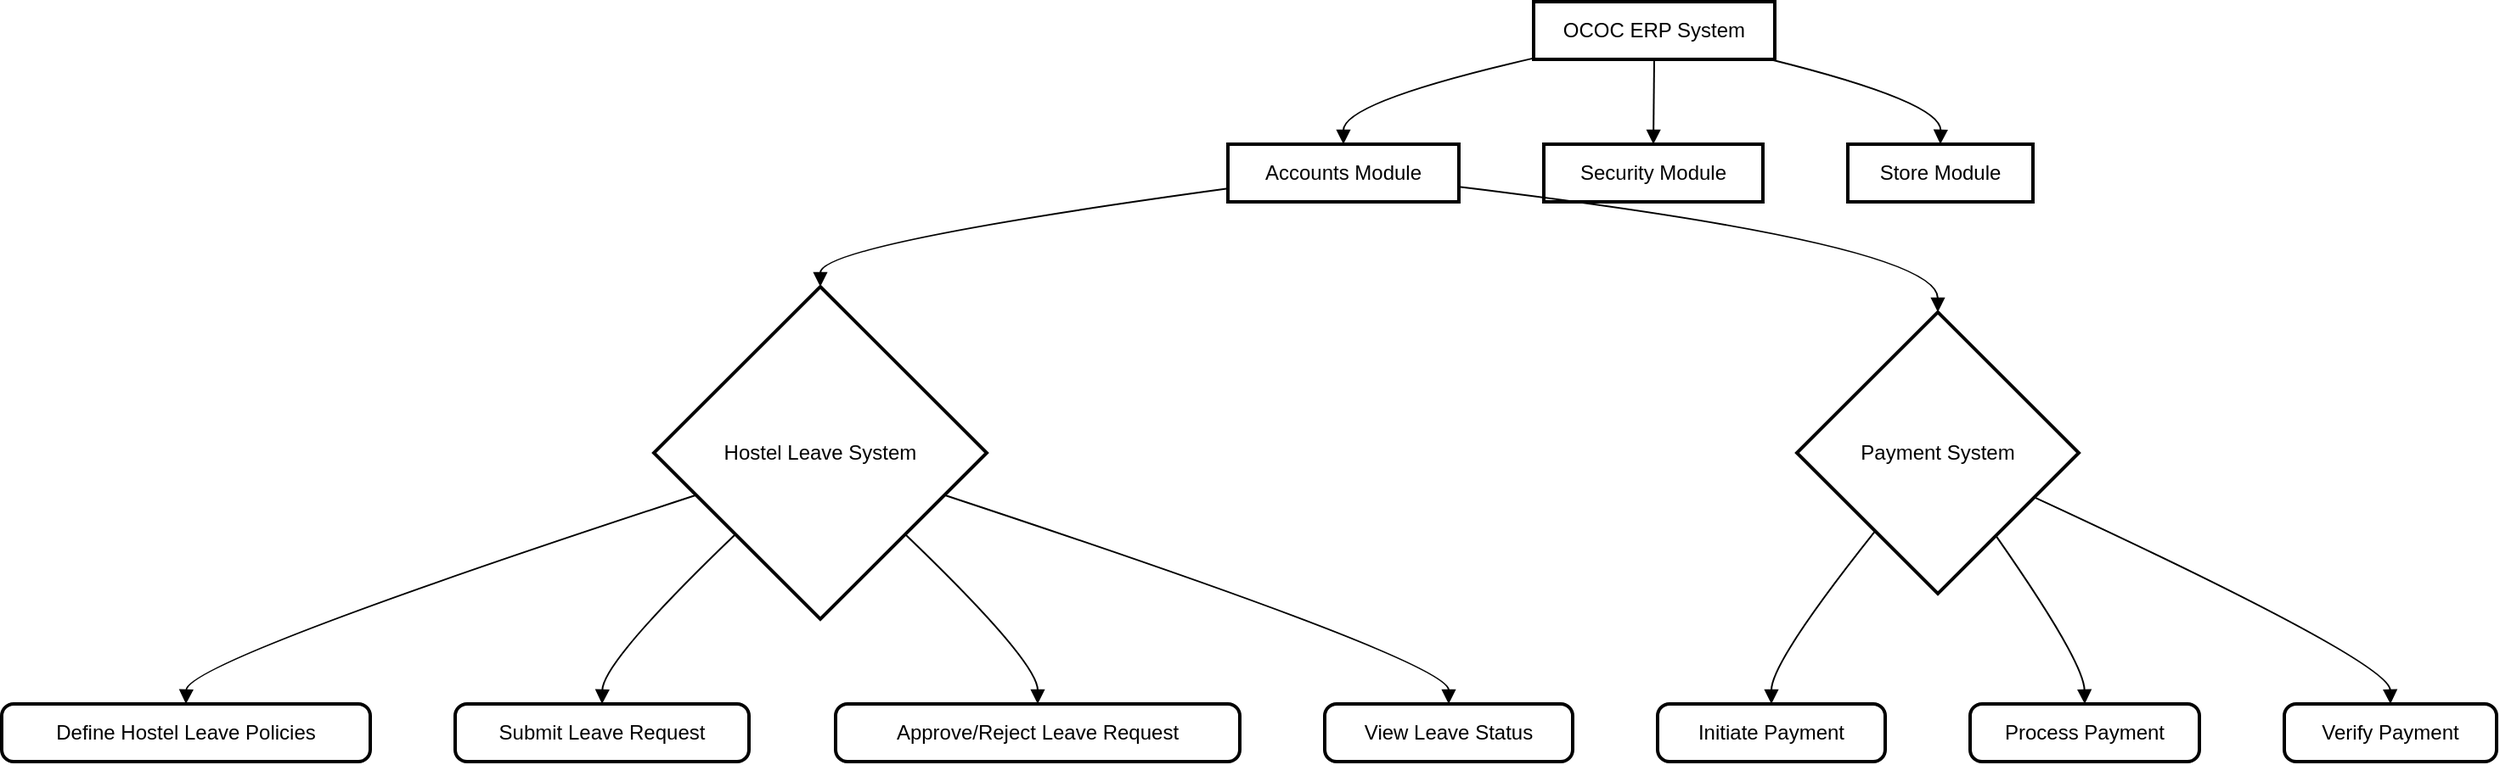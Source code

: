 <mxfile version="24.6.4" type="github">
  <diagram name="Page-1" id="TxyFTd0AIJjV06XxXF0B">
    <mxGraphModel>
      <root>
        <mxCell id="0" />
        <mxCell id="1" parent="0" />
        <mxCell id="2" value="OCOC ERP System" style="whiteSpace=wrap;strokeWidth=2;" vertex="1" parent="1">
          <mxGeometry x="902" width="142" height="34" as="geometry" />
        </mxCell>
        <mxCell id="3" value="Accounts Module" style="whiteSpace=wrap;strokeWidth=2;" vertex="1" parent="1">
          <mxGeometry x="722" y="84" width="136" height="34" as="geometry" />
        </mxCell>
        <mxCell id="4" value="Security Module" style="whiteSpace=wrap;strokeWidth=2;" vertex="1" parent="1">
          <mxGeometry x="908" y="84" width="129" height="34" as="geometry" />
        </mxCell>
        <mxCell id="5" value="Store Module" style="whiteSpace=wrap;strokeWidth=2;" vertex="1" parent="1">
          <mxGeometry x="1087" y="84" width="109" height="34" as="geometry" />
        </mxCell>
        <mxCell id="6" value="Hostel Leave System" style="rhombus;strokeWidth=2;whiteSpace=wrap;" vertex="1" parent="1">
          <mxGeometry x="384" y="168" width="196" height="196" as="geometry" />
        </mxCell>
        <mxCell id="7" value="Payment System" style="rhombus;strokeWidth=2;whiteSpace=wrap;" vertex="1" parent="1">
          <mxGeometry x="1057" y="183" width="166" height="166" as="geometry" />
        </mxCell>
        <mxCell id="8" value="Define Hostel Leave Policies" style="rounded=1;absoluteArcSize=1;arcSize=14;whiteSpace=wrap;strokeWidth=2;" vertex="1" parent="1">
          <mxGeometry y="414" width="217" height="34" as="geometry" />
        </mxCell>
        <mxCell id="9" value="Submit Leave Request" style="rounded=1;absoluteArcSize=1;arcSize=14;whiteSpace=wrap;strokeWidth=2;" vertex="1" parent="1">
          <mxGeometry x="267" y="414" width="173" height="34" as="geometry" />
        </mxCell>
        <mxCell id="10" value="Approve/Reject Leave Request" style="rounded=1;absoluteArcSize=1;arcSize=14;whiteSpace=wrap;strokeWidth=2;" vertex="1" parent="1">
          <mxGeometry x="491" y="414" width="238" height="34" as="geometry" />
        </mxCell>
        <mxCell id="11" value="View Leave Status" style="rounded=1;absoluteArcSize=1;arcSize=14;whiteSpace=wrap;strokeWidth=2;" vertex="1" parent="1">
          <mxGeometry x="779" y="414" width="146" height="34" as="geometry" />
        </mxCell>
        <mxCell id="12" value="Initiate Payment" style="rounded=1;absoluteArcSize=1;arcSize=14;whiteSpace=wrap;strokeWidth=2;" vertex="1" parent="1">
          <mxGeometry x="975" y="414" width="134" height="34" as="geometry" />
        </mxCell>
        <mxCell id="13" value="Process Payment" style="rounded=1;absoluteArcSize=1;arcSize=14;whiteSpace=wrap;strokeWidth=2;" vertex="1" parent="1">
          <mxGeometry x="1159" y="414" width="135" height="34" as="geometry" />
        </mxCell>
        <mxCell id="14" value="Verify Payment" style="rounded=1;absoluteArcSize=1;arcSize=14;whiteSpace=wrap;strokeWidth=2;" vertex="1" parent="1">
          <mxGeometry x="1344" y="414" width="125" height="34" as="geometry" />
        </mxCell>
        <mxCell id="15" value="" style="curved=1;startArrow=none;endArrow=block;exitX=0;exitY=0.98;entryX=0.5;entryY=0;" edge="1" parent="1" source="2" target="3">
          <mxGeometry relative="1" as="geometry">
            <Array as="points">
              <mxPoint x="790" y="59" />
            </Array>
          </mxGeometry>
        </mxCell>
        <mxCell id="16" value="" style="curved=1;startArrow=none;endArrow=block;exitX=0.5;exitY=1;entryX=0.5;entryY=0;" edge="1" parent="1" source="2" target="4">
          <mxGeometry relative="1" as="geometry">
            <Array as="points" />
          </mxGeometry>
        </mxCell>
        <mxCell id="17" value="" style="curved=1;startArrow=none;endArrow=block;exitX=0.98;exitY=1;entryX=0.5;entryY=0;" edge="1" parent="1" source="2" target="5">
          <mxGeometry relative="1" as="geometry">
            <Array as="points">
              <mxPoint x="1142" y="59" />
            </Array>
          </mxGeometry>
        </mxCell>
        <mxCell id="18" value="" style="curved=1;startArrow=none;endArrow=block;exitX=0;exitY=0.77;entryX=0.5;entryY=0;" edge="1" parent="1" source="3" target="6">
          <mxGeometry relative="1" as="geometry">
            <Array as="points">
              <mxPoint x="482" y="143" />
            </Array>
          </mxGeometry>
        </mxCell>
        <mxCell id="19" value="" style="curved=1;startArrow=none;endArrow=block;exitX=1;exitY=0.74;entryX=0.5;entryY=0;" edge="1" parent="1" source="3" target="7">
          <mxGeometry relative="1" as="geometry">
            <Array as="points">
              <mxPoint x="1140" y="143" />
            </Array>
          </mxGeometry>
        </mxCell>
        <mxCell id="20" value="" style="curved=1;startArrow=none;endArrow=block;exitX=0;exitY=0.67;entryX=0.5;entryY=0.01;" edge="1" parent="1" source="6" target="8">
          <mxGeometry relative="1" as="geometry">
            <Array as="points">
              <mxPoint x="109" y="389" />
            </Array>
          </mxGeometry>
        </mxCell>
        <mxCell id="21" value="" style="curved=1;startArrow=none;endArrow=block;exitX=0;exitY=0.98;entryX=0.5;entryY=0.01;" edge="1" parent="1" source="6" target="9">
          <mxGeometry relative="1" as="geometry">
            <Array as="points">
              <mxPoint x="354" y="389" />
            </Array>
          </mxGeometry>
        </mxCell>
        <mxCell id="22" value="" style="curved=1;startArrow=none;endArrow=block;exitX=1;exitY=0.98;entryX=0.5;entryY=0.01;" edge="1" parent="1" source="6" target="10">
          <mxGeometry relative="1" as="geometry">
            <Array as="points">
              <mxPoint x="610" y="389" />
            </Array>
          </mxGeometry>
        </mxCell>
        <mxCell id="23" value="" style="curved=1;startArrow=none;endArrow=block;exitX=1;exitY=0.67;entryX=0.5;entryY=0.01;" edge="1" parent="1" source="6" target="11">
          <mxGeometry relative="1" as="geometry">
            <Array as="points">
              <mxPoint x="852" y="389" />
            </Array>
          </mxGeometry>
        </mxCell>
        <mxCell id="24" value="" style="curved=1;startArrow=none;endArrow=block;exitX=0.1;exitY=1;entryX=0.5;entryY=0.01;" edge="1" parent="1" source="7" target="12">
          <mxGeometry relative="1" as="geometry">
            <Array as="points">
              <mxPoint x="1042" y="389" />
            </Array>
          </mxGeometry>
        </mxCell>
        <mxCell id="25" value="" style="curved=1;startArrow=none;endArrow=block;exitX=0.85;exitY=1;entryX=0.5;entryY=0.01;" edge="1" parent="1" source="7" target="13">
          <mxGeometry relative="1" as="geometry">
            <Array as="points">
              <mxPoint x="1226" y="389" />
            </Array>
          </mxGeometry>
        </mxCell>
        <mxCell id="26" value="" style="curved=1;startArrow=none;endArrow=block;exitX=1;exitY=0.73;entryX=0.5;entryY=0.01;" edge="1" parent="1" source="7" target="14">
          <mxGeometry relative="1" as="geometry">
            <Array as="points">
              <mxPoint x="1406" y="389" />
            </Array>
          </mxGeometry>
        </mxCell>
      </root>
    </mxGraphModel>
  </diagram>
</mxfile>
